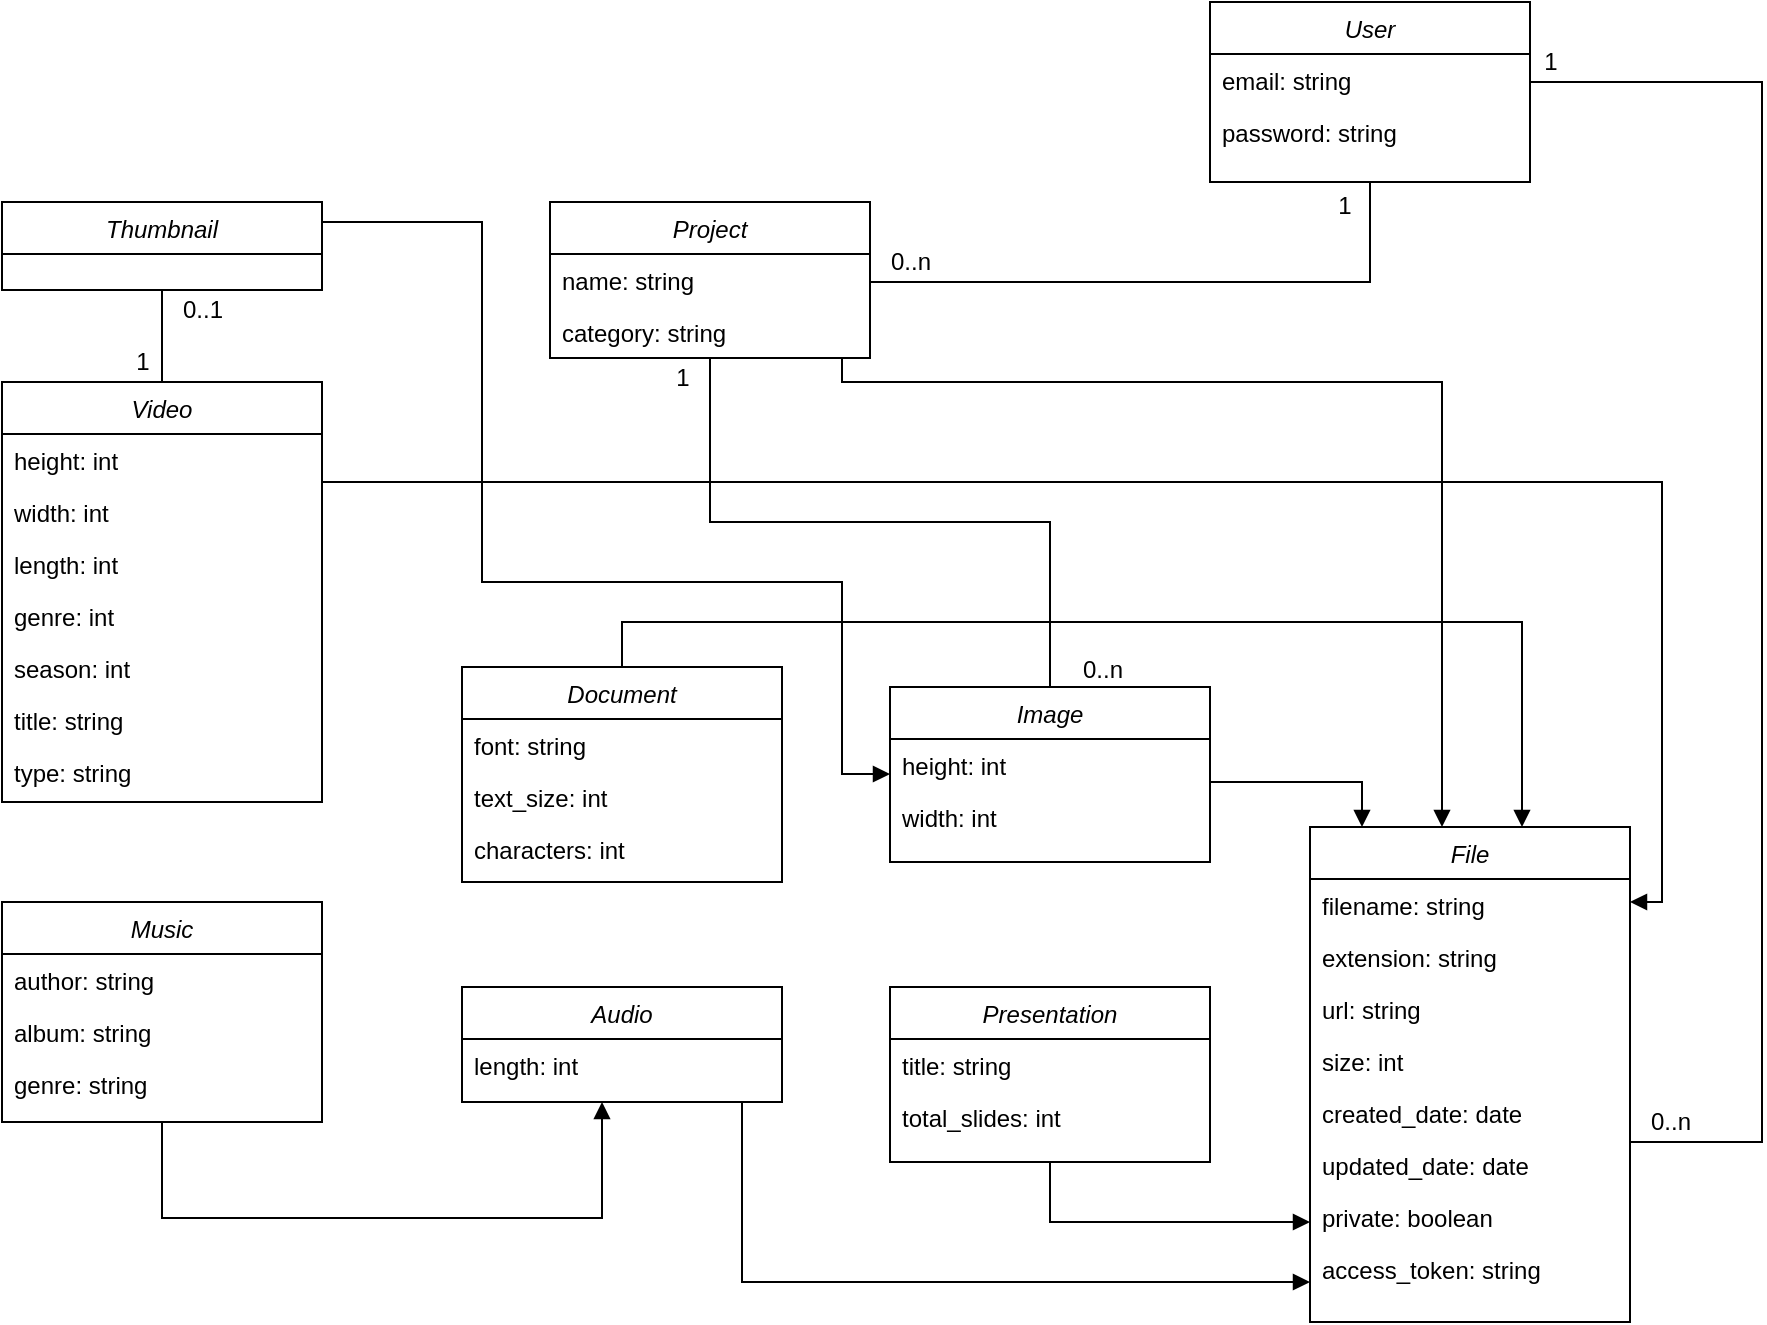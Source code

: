 <mxfile version="16.5.6" type="device"><diagram id="C5RBs43oDa-KdzZeNtuy" name="Page-1"><mxGraphModel dx="1421" dy="656" grid="1" gridSize="10" guides="1" tooltips="1" connect="1" arrows="1" fold="1" page="1" pageScale="1" pageWidth="1169" pageHeight="827" math="0" shadow="0"><root><mxCell id="WIyWlLk6GJQsqaUBKTNV-0"/><mxCell id="WIyWlLk6GJQsqaUBKTNV-1" parent="WIyWlLk6GJQsqaUBKTNV-0"/><mxCell id="zkfFHV4jXpPFQw0GAbJ--0" value="Image" style="swimlane;fontStyle=2;align=center;verticalAlign=top;childLayout=stackLayout;horizontal=1;startSize=26;horizontalStack=0;resizeParent=1;resizeLast=0;collapsible=1;marginBottom=0;rounded=0;shadow=0;strokeWidth=1;" parent="WIyWlLk6GJQsqaUBKTNV-1" vertex="1"><mxGeometry x="604" y="402.5" width="160" height="87.5" as="geometry"><mxRectangle x="230" y="140" width="160" height="26" as="alternateBounds"/></mxGeometry></mxCell><mxCell id="32PBgkqWnP_y6YAbcm6o-126" value="height: int" style="text;align=left;verticalAlign=top;spacingLeft=4;spacingRight=4;overflow=hidden;rotatable=0;points=[[0,0.5],[1,0.5]];portConstraint=eastwest;" vertex="1" parent="zkfFHV4jXpPFQw0GAbJ--0"><mxGeometry y="26" width="160" height="26" as="geometry"/></mxCell><mxCell id="32PBgkqWnP_y6YAbcm6o-127" value="width: int" style="text;align=left;verticalAlign=top;spacingLeft=4;spacingRight=4;overflow=hidden;rotatable=0;points=[[0,0.5],[1,0.5]];portConstraint=eastwest;" vertex="1" parent="zkfFHV4jXpPFQw0GAbJ--0"><mxGeometry y="52" width="160" height="26" as="geometry"/></mxCell><mxCell id="32PBgkqWnP_y6YAbcm6o-94" style="edgeStyle=orthogonalEdgeStyle;rounded=0;orthogonalLoop=1;jettySize=auto;html=1;endArrow=none;endFill=0;" edge="1" parent="WIyWlLk6GJQsqaUBKTNV-1" source="32PBgkqWnP_y6YAbcm6o-0" target="zkfFHV4jXpPFQw0GAbJ--0"><mxGeometry relative="1" as="geometry"><Array as="points"><mxPoint x="514" y="320"/><mxPoint x="684" y="320"/></Array></mxGeometry></mxCell><mxCell id="32PBgkqWnP_y6YAbcm6o-0" value="Project" style="swimlane;fontStyle=2;align=center;verticalAlign=top;childLayout=stackLayout;horizontal=1;startSize=26;horizontalStack=0;resizeParent=1;resizeLast=0;collapsible=1;marginBottom=0;rounded=0;shadow=0;strokeWidth=1;" vertex="1" parent="WIyWlLk6GJQsqaUBKTNV-1"><mxGeometry x="434" y="160" width="160" height="78" as="geometry"><mxRectangle x="230" y="140" width="160" height="26" as="alternateBounds"/></mxGeometry></mxCell><mxCell id="32PBgkqWnP_y6YAbcm6o-1" value="name: string" style="text;align=left;verticalAlign=top;spacingLeft=4;spacingRight=4;overflow=hidden;rotatable=0;points=[[0,0.5],[1,0.5]];portConstraint=eastwest;" vertex="1" parent="32PBgkqWnP_y6YAbcm6o-0"><mxGeometry y="26" width="160" height="26" as="geometry"/></mxCell><mxCell id="32PBgkqWnP_y6YAbcm6o-143" value="category: string" style="text;align=left;verticalAlign=top;spacingLeft=4;spacingRight=4;overflow=hidden;rotatable=0;points=[[0,0.5],[1,0.5]];portConstraint=eastwest;" vertex="1" parent="32PBgkqWnP_y6YAbcm6o-0"><mxGeometry y="52" width="160" height="26" as="geometry"/></mxCell><mxCell id="32PBgkqWnP_y6YAbcm6o-96" style="edgeStyle=orthogonalEdgeStyle;rounded=0;orthogonalLoop=1;jettySize=auto;html=1;endArrow=none;endFill=0;" edge="1" parent="WIyWlLk6GJQsqaUBKTNV-1" source="32PBgkqWnP_y6YAbcm6o-12" target="32PBgkqWnP_y6YAbcm6o-0"><mxGeometry relative="1" as="geometry"><Array as="points"><mxPoint x="740" y="200"/><mxPoint x="740" y="200"/></Array></mxGeometry></mxCell><mxCell id="32PBgkqWnP_y6YAbcm6o-97" style="edgeStyle=orthogonalEdgeStyle;rounded=0;orthogonalLoop=1;jettySize=auto;html=1;endArrow=none;endFill=0;" edge="1" parent="WIyWlLk6GJQsqaUBKTNV-1" source="32PBgkqWnP_y6YAbcm6o-12" target="32PBgkqWnP_y6YAbcm6o-61"><mxGeometry relative="1" as="geometry"><Array as="points"><mxPoint x="1040" y="100"/><mxPoint x="1040" y="630"/></Array></mxGeometry></mxCell><mxCell id="32PBgkqWnP_y6YAbcm6o-12" value="User" style="swimlane;fontStyle=2;align=center;verticalAlign=top;childLayout=stackLayout;horizontal=1;startSize=26;horizontalStack=0;resizeParent=1;resizeLast=0;collapsible=1;marginBottom=0;rounded=0;shadow=0;strokeWidth=1;" vertex="1" parent="WIyWlLk6GJQsqaUBKTNV-1"><mxGeometry x="764" y="60" width="160" height="90" as="geometry"><mxRectangle x="230" y="140" width="160" height="26" as="alternateBounds"/></mxGeometry></mxCell><mxCell id="32PBgkqWnP_y6YAbcm6o-14" value="email: string" style="text;align=left;verticalAlign=top;spacingLeft=4;spacingRight=4;overflow=hidden;rotatable=0;points=[[0,0.5],[1,0.5]];portConstraint=eastwest;rounded=0;shadow=0;html=0;" vertex="1" parent="32PBgkqWnP_y6YAbcm6o-12"><mxGeometry y="26" width="160" height="26" as="geometry"/></mxCell><mxCell id="32PBgkqWnP_y6YAbcm6o-15" value="password: string" style="text;align=left;verticalAlign=top;spacingLeft=4;spacingRight=4;overflow=hidden;rotatable=0;points=[[0,0.5],[1,0.5]];portConstraint=eastwest;rounded=0;shadow=0;html=0;" vertex="1" parent="32PBgkqWnP_y6YAbcm6o-12"><mxGeometry y="52" width="160" height="26" as="geometry"/></mxCell><mxCell id="32PBgkqWnP_y6YAbcm6o-135" style="edgeStyle=orthogonalEdgeStyle;rounded=0;orthogonalLoop=1;jettySize=auto;html=1;startArrow=block;startFill=1;endArrow=none;endFill=0;" edge="1" parent="WIyWlLk6GJQsqaUBKTNV-1" source="32PBgkqWnP_y6YAbcm6o-19" target="32PBgkqWnP_y6YAbcm6o-79"><mxGeometry relative="1" as="geometry"><Array as="points"><mxPoint x="460" y="668"/></Array></mxGeometry></mxCell><mxCell id="32PBgkqWnP_y6YAbcm6o-19" value="Audio" style="swimlane;fontStyle=2;align=center;verticalAlign=top;childLayout=stackLayout;horizontal=1;startSize=26;horizontalStack=0;resizeParent=1;resizeLast=0;collapsible=1;marginBottom=0;rounded=0;shadow=0;strokeWidth=1;" vertex="1" parent="WIyWlLk6GJQsqaUBKTNV-1"><mxGeometry x="390" y="552.5" width="160" height="57.5" as="geometry"><mxRectangle x="230" y="140" width="160" height="26" as="alternateBounds"/></mxGeometry></mxCell><mxCell id="32PBgkqWnP_y6YAbcm6o-139" value="length: int" style="text;align=left;verticalAlign=top;spacingLeft=4;spacingRight=4;overflow=hidden;rotatable=0;points=[[0,0.5],[1,0.5]];portConstraint=eastwest;" vertex="1" parent="32PBgkqWnP_y6YAbcm6o-19"><mxGeometry y="26" width="160" height="26" as="geometry"/></mxCell><mxCell id="32PBgkqWnP_y6YAbcm6o-25" value="Document" style="swimlane;fontStyle=2;align=center;verticalAlign=top;childLayout=stackLayout;horizontal=1;startSize=26;horizontalStack=0;resizeParent=1;resizeLast=0;collapsible=1;marginBottom=0;rounded=0;shadow=0;strokeWidth=1;" vertex="1" parent="WIyWlLk6GJQsqaUBKTNV-1"><mxGeometry x="390" y="392.5" width="160" height="107.5" as="geometry"><mxRectangle x="230" y="140" width="160" height="26" as="alternateBounds"/></mxGeometry></mxCell><mxCell id="32PBgkqWnP_y6YAbcm6o-131" value="font: string" style="text;align=left;verticalAlign=top;spacingLeft=4;spacingRight=4;overflow=hidden;rotatable=0;points=[[0,0.5],[1,0.5]];portConstraint=eastwest;" vertex="1" parent="32PBgkqWnP_y6YAbcm6o-25"><mxGeometry y="26" width="160" height="26" as="geometry"/></mxCell><mxCell id="32PBgkqWnP_y6YAbcm6o-132" value="text_size: int" style="text;align=left;verticalAlign=top;spacingLeft=4;spacingRight=4;overflow=hidden;rotatable=0;points=[[0,0.5],[1,0.5]];portConstraint=eastwest;" vertex="1" parent="32PBgkqWnP_y6YAbcm6o-25"><mxGeometry y="52" width="160" height="26" as="geometry"/></mxCell><mxCell id="32PBgkqWnP_y6YAbcm6o-133" value="characters: int" style="text;align=left;verticalAlign=top;spacingLeft=4;spacingRight=4;overflow=hidden;rotatable=0;points=[[0,0.5],[1,0.5]];portConstraint=eastwest;" vertex="1" parent="32PBgkqWnP_y6YAbcm6o-25"><mxGeometry y="78" width="160" height="26" as="geometry"/></mxCell><mxCell id="32PBgkqWnP_y6YAbcm6o-43" value="Presentation" style="swimlane;fontStyle=2;align=center;verticalAlign=top;childLayout=stackLayout;horizontal=1;startSize=26;horizontalStack=0;resizeParent=1;resizeLast=0;collapsible=1;marginBottom=0;rounded=0;shadow=0;strokeWidth=1;" vertex="1" parent="WIyWlLk6GJQsqaUBKTNV-1"><mxGeometry x="604" y="552.5" width="160" height="87.5" as="geometry"><mxRectangle x="230" y="140" width="160" height="26" as="alternateBounds"/></mxGeometry></mxCell><mxCell id="32PBgkqWnP_y6YAbcm6o-138" value="title: string" style="text;align=left;verticalAlign=top;spacingLeft=4;spacingRight=4;overflow=hidden;rotatable=0;points=[[0,0.5],[1,0.5]];portConstraint=eastwest;" vertex="1" parent="32PBgkqWnP_y6YAbcm6o-43"><mxGeometry y="26" width="160" height="26" as="geometry"/></mxCell><mxCell id="32PBgkqWnP_y6YAbcm6o-137" value="total_slides: int" style="text;align=left;verticalAlign=top;spacingLeft=4;spacingRight=4;overflow=hidden;rotatable=0;points=[[0,0.5],[1,0.5]];portConstraint=eastwest;" vertex="1" parent="32PBgkqWnP_y6YAbcm6o-43"><mxGeometry y="52" width="160" height="26" as="geometry"/></mxCell><mxCell id="32PBgkqWnP_y6YAbcm6o-163" style="edgeStyle=orthogonalEdgeStyle;rounded=0;orthogonalLoop=1;jettySize=auto;html=1;startArrow=none;startFill=0;endArrow=none;endFill=0;entryX=0.5;entryY=1;entryDx=0;entryDy=0;" edge="1" parent="WIyWlLk6GJQsqaUBKTNV-1" source="32PBgkqWnP_y6YAbcm6o-49" target="32PBgkqWnP_y6YAbcm6o-159"><mxGeometry relative="1" as="geometry"/></mxCell><mxCell id="32PBgkqWnP_y6YAbcm6o-49" value="Video" style="swimlane;fontStyle=2;align=center;verticalAlign=top;childLayout=stackLayout;horizontal=1;startSize=26;horizontalStack=0;resizeParent=1;resizeLast=0;collapsible=1;marginBottom=0;rounded=0;shadow=0;strokeWidth=1;" vertex="1" parent="WIyWlLk6GJQsqaUBKTNV-1"><mxGeometry x="160" y="250" width="160" height="210" as="geometry"><mxRectangle x="230" y="140" width="160" height="26" as="alternateBounds"/></mxGeometry></mxCell><mxCell id="32PBgkqWnP_y6YAbcm6o-129" value="height: int" style="text;align=left;verticalAlign=top;spacingLeft=4;spacingRight=4;overflow=hidden;rotatable=0;points=[[0,0.5],[1,0.5]];portConstraint=eastwest;" vertex="1" parent="32PBgkqWnP_y6YAbcm6o-49"><mxGeometry y="26" width="160" height="26" as="geometry"/></mxCell><mxCell id="32PBgkqWnP_y6YAbcm6o-128" value="width: int" style="text;align=left;verticalAlign=top;spacingLeft=4;spacingRight=4;overflow=hidden;rotatable=0;points=[[0,0.5],[1,0.5]];portConstraint=eastwest;" vertex="1" parent="32PBgkqWnP_y6YAbcm6o-49"><mxGeometry y="52" width="160" height="26" as="geometry"/></mxCell><mxCell id="32PBgkqWnP_y6YAbcm6o-130" value="length: int" style="text;align=left;verticalAlign=top;spacingLeft=4;spacingRight=4;overflow=hidden;rotatable=0;points=[[0,0.5],[1,0.5]];portConstraint=eastwest;" vertex="1" parent="32PBgkqWnP_y6YAbcm6o-49"><mxGeometry y="78" width="160" height="26" as="geometry"/></mxCell><mxCell id="32PBgkqWnP_y6YAbcm6o-156" value="genre: int" style="text;align=left;verticalAlign=top;spacingLeft=4;spacingRight=4;overflow=hidden;rotatable=0;points=[[0,0.5],[1,0.5]];portConstraint=eastwest;" vertex="1" parent="32PBgkqWnP_y6YAbcm6o-49"><mxGeometry y="104" width="160" height="26" as="geometry"/></mxCell><mxCell id="32PBgkqWnP_y6YAbcm6o-155" value="season: int" style="text;align=left;verticalAlign=top;spacingLeft=4;spacingRight=4;overflow=hidden;rotatable=0;points=[[0,0.5],[1,0.5]];portConstraint=eastwest;" vertex="1" parent="32PBgkqWnP_y6YAbcm6o-49"><mxGeometry y="130" width="160" height="26" as="geometry"/></mxCell><mxCell id="32PBgkqWnP_y6YAbcm6o-154" value="title: string" style="text;align=left;verticalAlign=top;spacingLeft=4;spacingRight=4;overflow=hidden;rotatable=0;points=[[0,0.5],[1,0.5]];portConstraint=eastwest;" vertex="1" parent="32PBgkqWnP_y6YAbcm6o-49"><mxGeometry y="156" width="160" height="26" as="geometry"/></mxCell><mxCell id="32PBgkqWnP_y6YAbcm6o-157" value="type: string" style="text;align=left;verticalAlign=top;spacingLeft=4;spacingRight=4;overflow=hidden;rotatable=0;points=[[0,0.5],[1,0.5]];portConstraint=eastwest;" vertex="1" parent="32PBgkqWnP_y6YAbcm6o-49"><mxGeometry y="182" width="160" height="26" as="geometry"/></mxCell><mxCell id="32PBgkqWnP_y6YAbcm6o-87" style="edgeStyle=orthogonalEdgeStyle;rounded=0;orthogonalLoop=1;jettySize=auto;html=1;endArrow=none;endFill=0;startArrow=block;startFill=1;" edge="1" parent="WIyWlLk6GJQsqaUBKTNV-1" source="32PBgkqWnP_y6YAbcm6o-61" target="32PBgkqWnP_y6YAbcm6o-49"><mxGeometry relative="1" as="geometry"><Array as="points"><mxPoint x="990" y="510"/><mxPoint x="990" y="300"/></Array></mxGeometry></mxCell><mxCell id="32PBgkqWnP_y6YAbcm6o-88" style="edgeStyle=orthogonalEdgeStyle;rounded=0;orthogonalLoop=1;jettySize=auto;html=1;endArrow=none;endFill=0;startArrow=block;startFill=1;" edge="1" parent="WIyWlLk6GJQsqaUBKTNV-1" source="32PBgkqWnP_y6YAbcm6o-61" target="32PBgkqWnP_y6YAbcm6o-25"><mxGeometry relative="1" as="geometry"><Array as="points"><mxPoint x="920" y="370"/><mxPoint x="470" y="370"/></Array></mxGeometry></mxCell><mxCell id="32PBgkqWnP_y6YAbcm6o-89" style="edgeStyle=orthogonalEdgeStyle;rounded=0;orthogonalLoop=1;jettySize=auto;html=1;endArrow=none;endFill=0;startArrow=block;startFill=1;" edge="1" parent="WIyWlLk6GJQsqaUBKTNV-1" source="32PBgkqWnP_y6YAbcm6o-61" target="zkfFHV4jXpPFQw0GAbJ--0"><mxGeometry relative="1" as="geometry"><Array as="points"><mxPoint x="840" y="450"/></Array></mxGeometry></mxCell><mxCell id="32PBgkqWnP_y6YAbcm6o-91" style="edgeStyle=orthogonalEdgeStyle;rounded=0;orthogonalLoop=1;jettySize=auto;html=1;endArrow=none;endFill=0;startArrow=block;startFill=1;" edge="1" parent="WIyWlLk6GJQsqaUBKTNV-1" source="32PBgkqWnP_y6YAbcm6o-61" target="32PBgkqWnP_y6YAbcm6o-19"><mxGeometry relative="1" as="geometry"><Array as="points"><mxPoint x="530" y="700"/></Array></mxGeometry></mxCell><mxCell id="32PBgkqWnP_y6YAbcm6o-92" style="edgeStyle=orthogonalEdgeStyle;rounded=0;orthogonalLoop=1;jettySize=auto;html=1;endArrow=none;endFill=0;startArrow=block;startFill=1;" edge="1" parent="WIyWlLk6GJQsqaUBKTNV-1" source="32PBgkqWnP_y6YAbcm6o-61" target="32PBgkqWnP_y6YAbcm6o-43"><mxGeometry relative="1" as="geometry"><Array as="points"><mxPoint x="684" y="670"/></Array></mxGeometry></mxCell><mxCell id="32PBgkqWnP_y6YAbcm6o-121" style="edgeStyle=orthogonalEdgeStyle;rounded=0;orthogonalLoop=1;jettySize=auto;html=1;startArrow=block;startFill=1;endArrow=none;endFill=0;" edge="1" parent="WIyWlLk6GJQsqaUBKTNV-1" source="32PBgkqWnP_y6YAbcm6o-61" target="32PBgkqWnP_y6YAbcm6o-0"><mxGeometry relative="1" as="geometry"><Array as="points"><mxPoint x="880" y="250"/><mxPoint x="580" y="250"/></Array></mxGeometry></mxCell><mxCell id="32PBgkqWnP_y6YAbcm6o-61" value="File" style="swimlane;fontStyle=2;align=center;verticalAlign=top;childLayout=stackLayout;horizontal=1;startSize=26;horizontalStack=0;resizeParent=1;resizeLast=0;collapsible=1;marginBottom=0;rounded=0;shadow=0;strokeWidth=1;" vertex="1" parent="WIyWlLk6GJQsqaUBKTNV-1"><mxGeometry x="814" y="472.5" width="160" height="247.5" as="geometry"><mxRectangle x="814" y="472.5" width="160" height="26" as="alternateBounds"/></mxGeometry></mxCell><mxCell id="32PBgkqWnP_y6YAbcm6o-63" value="filename: string" style="text;align=left;verticalAlign=top;spacingLeft=4;spacingRight=4;overflow=hidden;rotatable=0;points=[[0,0.5],[1,0.5]];portConstraint=eastwest;rounded=0;shadow=0;html=0;" vertex="1" parent="32PBgkqWnP_y6YAbcm6o-61"><mxGeometry y="26" width="160" height="26" as="geometry"/></mxCell><mxCell id="32PBgkqWnP_y6YAbcm6o-64" value="extension: string" style="text;align=left;verticalAlign=top;spacingLeft=4;spacingRight=4;overflow=hidden;rotatable=0;points=[[0,0.5],[1,0.5]];portConstraint=eastwest;rounded=0;shadow=0;html=0;" vertex="1" parent="32PBgkqWnP_y6YAbcm6o-61"><mxGeometry y="52" width="160" height="26" as="geometry"/></mxCell><mxCell id="32PBgkqWnP_y6YAbcm6o-119" value="url: string" style="text;align=left;verticalAlign=top;spacingLeft=4;spacingRight=4;overflow=hidden;rotatable=0;points=[[0,0.5],[1,0.5]];portConstraint=eastwest;rounded=0;shadow=0;html=0;" vertex="1" parent="32PBgkqWnP_y6YAbcm6o-61"><mxGeometry y="78" width="160" height="26" as="geometry"/></mxCell><mxCell id="32PBgkqWnP_y6YAbcm6o-120" value="size: int" style="text;align=left;verticalAlign=top;spacingLeft=4;spacingRight=4;overflow=hidden;rotatable=0;points=[[0,0.5],[1,0.5]];portConstraint=eastwest;rounded=0;shadow=0;html=0;" vertex="1" parent="32PBgkqWnP_y6YAbcm6o-61"><mxGeometry y="104" width="160" height="26" as="geometry"/></mxCell><mxCell id="32PBgkqWnP_y6YAbcm6o-122" value="created_date: date" style="text;align=left;verticalAlign=top;spacingLeft=4;spacingRight=4;overflow=hidden;rotatable=0;points=[[0,0.5],[1,0.5]];portConstraint=eastwest;rounded=0;shadow=0;html=0;" vertex="1" parent="32PBgkqWnP_y6YAbcm6o-61"><mxGeometry y="130" width="160" height="26" as="geometry"/></mxCell><mxCell id="32PBgkqWnP_y6YAbcm6o-123" value="updated_date: date" style="text;align=left;verticalAlign=top;spacingLeft=4;spacingRight=4;overflow=hidden;rotatable=0;points=[[0,0.5],[1,0.5]];portConstraint=eastwest;rounded=0;shadow=0;html=0;" vertex="1" parent="32PBgkqWnP_y6YAbcm6o-61"><mxGeometry y="156" width="160" height="26" as="geometry"/></mxCell><mxCell id="32PBgkqWnP_y6YAbcm6o-124" value="private: boolean" style="text;align=left;verticalAlign=top;spacingLeft=4;spacingRight=4;overflow=hidden;rotatable=0;points=[[0,0.5],[1,0.5]];portConstraint=eastwest;rounded=0;shadow=0;html=0;" vertex="1" parent="32PBgkqWnP_y6YAbcm6o-61"><mxGeometry y="182" width="160" height="26" as="geometry"/></mxCell><mxCell id="32PBgkqWnP_y6YAbcm6o-125" value="access_token: string" style="text;align=left;verticalAlign=top;spacingLeft=4;spacingRight=4;overflow=hidden;rotatable=0;points=[[0,0.5],[1,0.5]];portConstraint=eastwest;rounded=0;shadow=0;html=0;" vertex="1" parent="32PBgkqWnP_y6YAbcm6o-61"><mxGeometry y="208" width="160" height="26" as="geometry"/></mxCell><mxCell id="32PBgkqWnP_y6YAbcm6o-79" value="Music" style="swimlane;fontStyle=2;align=center;verticalAlign=top;childLayout=stackLayout;horizontal=1;startSize=26;horizontalStack=0;resizeParent=1;resizeLast=0;collapsible=1;marginBottom=0;rounded=0;shadow=0;strokeWidth=1;" vertex="1" parent="WIyWlLk6GJQsqaUBKTNV-1"><mxGeometry x="160" y="510" width="160" height="110" as="geometry"><mxRectangle x="230" y="140" width="160" height="26" as="alternateBounds"/></mxGeometry></mxCell><mxCell id="32PBgkqWnP_y6YAbcm6o-140" value="author: string" style="text;align=left;verticalAlign=top;spacingLeft=4;spacingRight=4;overflow=hidden;rotatable=0;points=[[0,0.5],[1,0.5]];portConstraint=eastwest;" vertex="1" parent="32PBgkqWnP_y6YAbcm6o-79"><mxGeometry y="26" width="160" height="26" as="geometry"/></mxCell><mxCell id="32PBgkqWnP_y6YAbcm6o-141" value="album: string" style="text;align=left;verticalAlign=top;spacingLeft=4;spacingRight=4;overflow=hidden;rotatable=0;points=[[0,0.5],[1,0.5]];portConstraint=eastwest;" vertex="1" parent="32PBgkqWnP_y6YAbcm6o-79"><mxGeometry y="52" width="160" height="26" as="geometry"/></mxCell><mxCell id="32PBgkqWnP_y6YAbcm6o-142" value="genre: string" style="text;align=left;verticalAlign=top;spacingLeft=4;spacingRight=4;overflow=hidden;rotatable=0;points=[[0,0.5],[1,0.5]];portConstraint=eastwest;" vertex="1" parent="32PBgkqWnP_y6YAbcm6o-79"><mxGeometry y="78" width="160" height="26" as="geometry"/></mxCell><mxCell id="32PBgkqWnP_y6YAbcm6o-100" value="0..n" style="text;html=1;align=center;verticalAlign=middle;resizable=0;points=[];autosize=1;strokeColor=none;fillColor=none;" vertex="1" parent="WIyWlLk6GJQsqaUBKTNV-1"><mxGeometry x="594" y="180" width="40" height="20" as="geometry"/></mxCell><mxCell id="32PBgkqWnP_y6YAbcm6o-101" value="1" style="text;html=1;align=center;verticalAlign=middle;resizable=0;points=[];autosize=1;strokeColor=none;fillColor=none;" vertex="1" parent="WIyWlLk6GJQsqaUBKTNV-1"><mxGeometry x="924" y="80" width="20" height="20" as="geometry"/></mxCell><mxCell id="32PBgkqWnP_y6YAbcm6o-102" value="0..n" style="text;html=1;align=center;verticalAlign=middle;resizable=0;points=[];autosize=1;strokeColor=none;fillColor=none;" vertex="1" parent="WIyWlLk6GJQsqaUBKTNV-1"><mxGeometry x="974" y="610" width="40" height="20" as="geometry"/></mxCell><mxCell id="32PBgkqWnP_y6YAbcm6o-104" value="0..n" style="text;html=1;align=center;verticalAlign=middle;resizable=0;points=[];autosize=1;strokeColor=none;fillColor=none;" vertex="1" parent="WIyWlLk6GJQsqaUBKTNV-1"><mxGeometry x="690" y="384" width="40" height="20" as="geometry"/></mxCell><mxCell id="32PBgkqWnP_y6YAbcm6o-105" value="1" style="text;html=1;align=center;verticalAlign=middle;resizable=0;points=[];autosize=1;strokeColor=none;fillColor=none;" vertex="1" parent="WIyWlLk6GJQsqaUBKTNV-1"><mxGeometry x="490" y="238" width="20" height="20" as="geometry"/></mxCell><mxCell id="32PBgkqWnP_y6YAbcm6o-116" value="1" style="text;html=1;align=center;verticalAlign=middle;resizable=0;points=[];autosize=1;strokeColor=none;fillColor=none;" vertex="1" parent="WIyWlLk6GJQsqaUBKTNV-1"><mxGeometry x="821" y="152" width="20" height="20" as="geometry"/></mxCell><mxCell id="32PBgkqWnP_y6YAbcm6o-149" value="0..1" style="text;html=1;align=center;verticalAlign=middle;resizable=0;points=[];autosize=1;strokeColor=none;fillColor=none;" vertex="1" parent="WIyWlLk6GJQsqaUBKTNV-1"><mxGeometry x="240" y="204" width="40" height="20" as="geometry"/></mxCell><mxCell id="32PBgkqWnP_y6YAbcm6o-150" value="1" style="text;html=1;align=center;verticalAlign=middle;resizable=0;points=[];autosize=1;strokeColor=none;fillColor=none;" vertex="1" parent="WIyWlLk6GJQsqaUBKTNV-1"><mxGeometry x="220" y="230" width="20" height="20" as="geometry"/></mxCell><mxCell id="32PBgkqWnP_y6YAbcm6o-164" style="edgeStyle=orthogonalEdgeStyle;rounded=0;orthogonalLoop=1;jettySize=auto;html=1;startArrow=none;startFill=0;endArrow=block;endFill=1;" edge="1" parent="WIyWlLk6GJQsqaUBKTNV-1" source="32PBgkqWnP_y6YAbcm6o-159" target="zkfFHV4jXpPFQw0GAbJ--0"><mxGeometry relative="1" as="geometry"><Array as="points"><mxPoint x="400" y="170"/><mxPoint x="400" y="350"/><mxPoint x="580" y="350"/><mxPoint x="580" y="446"/></Array></mxGeometry></mxCell><mxCell id="32PBgkqWnP_y6YAbcm6o-159" value="Thumbnail" style="swimlane;fontStyle=2;align=center;verticalAlign=top;childLayout=stackLayout;horizontal=1;startSize=26;horizontalStack=0;resizeParent=1;resizeLast=0;collapsible=1;marginBottom=0;rounded=0;shadow=0;strokeWidth=1;" vertex="1" parent="WIyWlLk6GJQsqaUBKTNV-1"><mxGeometry x="160" y="160" width="160" height="44" as="geometry"><mxRectangle x="230" y="140" width="160" height="26" as="alternateBounds"/></mxGeometry></mxCell></root></mxGraphModel></diagram></mxfile>